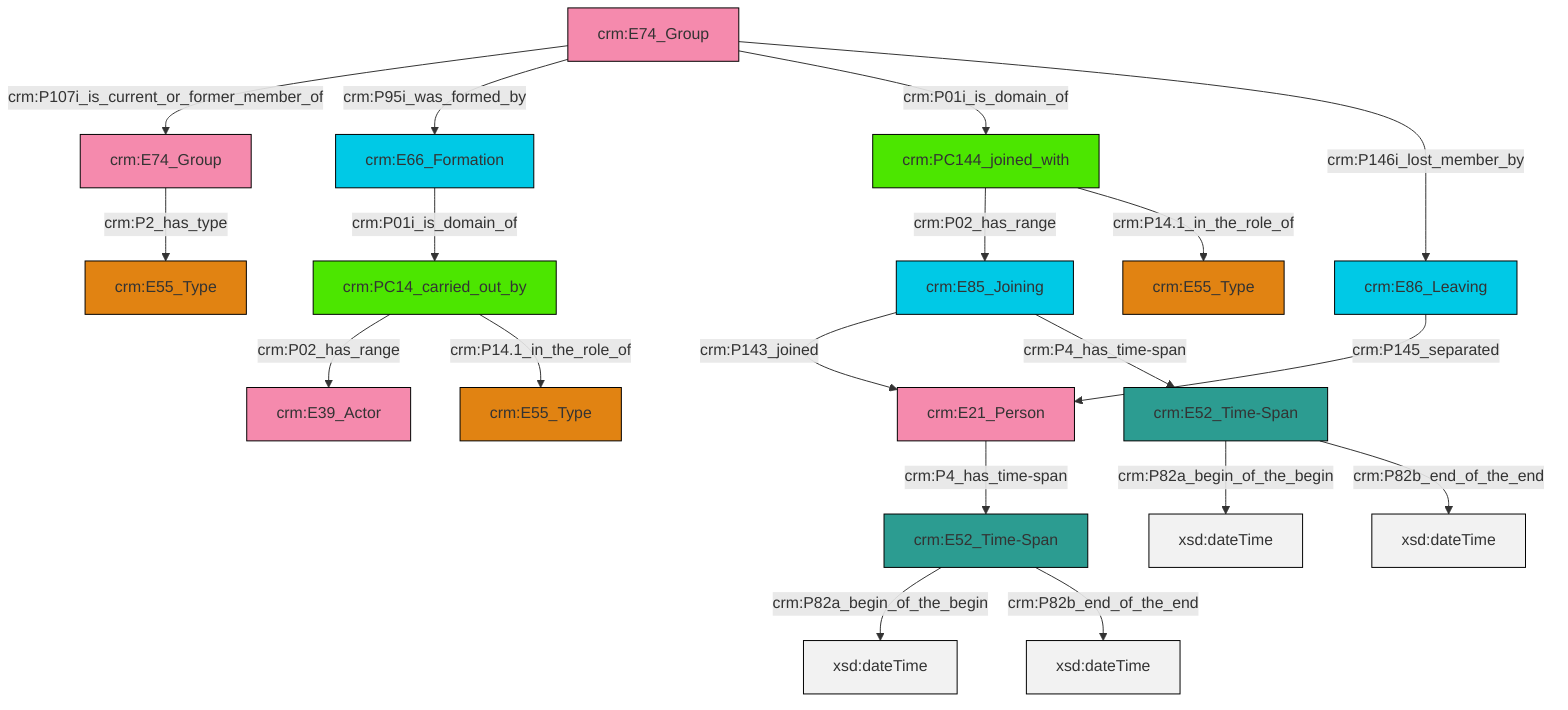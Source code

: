 graph TD
classDef Literal fill:#f2f2f2,stroke:#000000;
classDef CRM_Entity fill:#FFFFFF,stroke:#000000;
classDef Temporal_Entity fill:#00C9E6, stroke:#000000;
classDef Type fill:#E18312, stroke:#000000;
classDef Time-Span fill:#2C9C91, stroke:#000000;
classDef Appellation fill:#FFEB7F, stroke:#000000;
classDef Place fill:#008836, stroke:#000000;
classDef Persistent_Item fill:#B266B2, stroke:#000000;
classDef Conceptual_Object fill:#FFD700, stroke:#000000;
classDef Physical_Thing fill:#D2B48C, stroke:#000000;
classDef Actor fill:#f58aad, stroke:#000000;
classDef PC_Classes fill:#4ce600, stroke:#000000;
classDef Multi fill:#cccccc,stroke:#000000;

0["crm:PC144_joined_with"]:::PC_Classes -->|crm:P02_has_range| 1["crm:E85_Joining"]:::Temporal_Entity
2["crm:E74_Group"]:::Actor -->|crm:P107i_is_current_or_former_member_of| 3["crm:E74_Group"]:::Actor
1["crm:E85_Joining"]:::Temporal_Entity -->|crm:P143_joined| 4["crm:E21_Person"]:::Actor
4["crm:E21_Person"]:::Actor -->|crm:P4_has_time-span| 5["crm:E52_Time-Span"]:::Time-Span
2["crm:E74_Group"]:::Actor -->|crm:P95i_was_formed_by| 9["crm:E66_Formation"]:::Temporal_Entity
3["crm:E74_Group"]:::Actor -->|crm:P2_has_type| 10["crm:E55_Type"]:::Type
2["crm:E74_Group"]:::Actor -->|crm:P01i_is_domain_of| 0["crm:PC144_joined_with"]:::PC_Classes
12["crm:PC14_carried_out_by"]:::PC_Classes -->|crm:P02_has_range| 13["crm:E39_Actor"]:::Actor
14["crm:E52_Time-Span"]:::Time-Span -->|crm:P82a_begin_of_the_begin| 15[xsd:dateTime]:::Literal
1["crm:E85_Joining"]:::Temporal_Entity -->|crm:P4_has_time-span| 14["crm:E52_Time-Span"]:::Time-Span
5["crm:E52_Time-Span"]:::Time-Span -->|crm:P82a_begin_of_the_begin| 26[xsd:dateTime]:::Literal
14["crm:E52_Time-Span"]:::Time-Span -->|crm:P82b_end_of_the_end| 28[xsd:dateTime]:::Literal
12["crm:PC14_carried_out_by"]:::PC_Classes -->|crm:P14.1_in_the_role_of| 7["crm:E55_Type"]:::Type
5["crm:E52_Time-Span"]:::Time-Span -->|crm:P82b_end_of_the_end| 29[xsd:dateTime]:::Literal
0["crm:PC144_joined_with"]:::PC_Classes -->|crm:P14.1_in_the_role_of| 24["crm:E55_Type"]:::Type
2["crm:E74_Group"]:::Actor -->|crm:P146i_lost_member_by| 20["crm:E86_Leaving"]:::Temporal_Entity
9["crm:E66_Formation"]:::Temporal_Entity -->|crm:P01i_is_domain_of| 12["crm:PC14_carried_out_by"]:::PC_Classes
20["crm:E86_Leaving"]:::Temporal_Entity -->|crm:P145_separated| 4["crm:E21_Person"]:::Actor